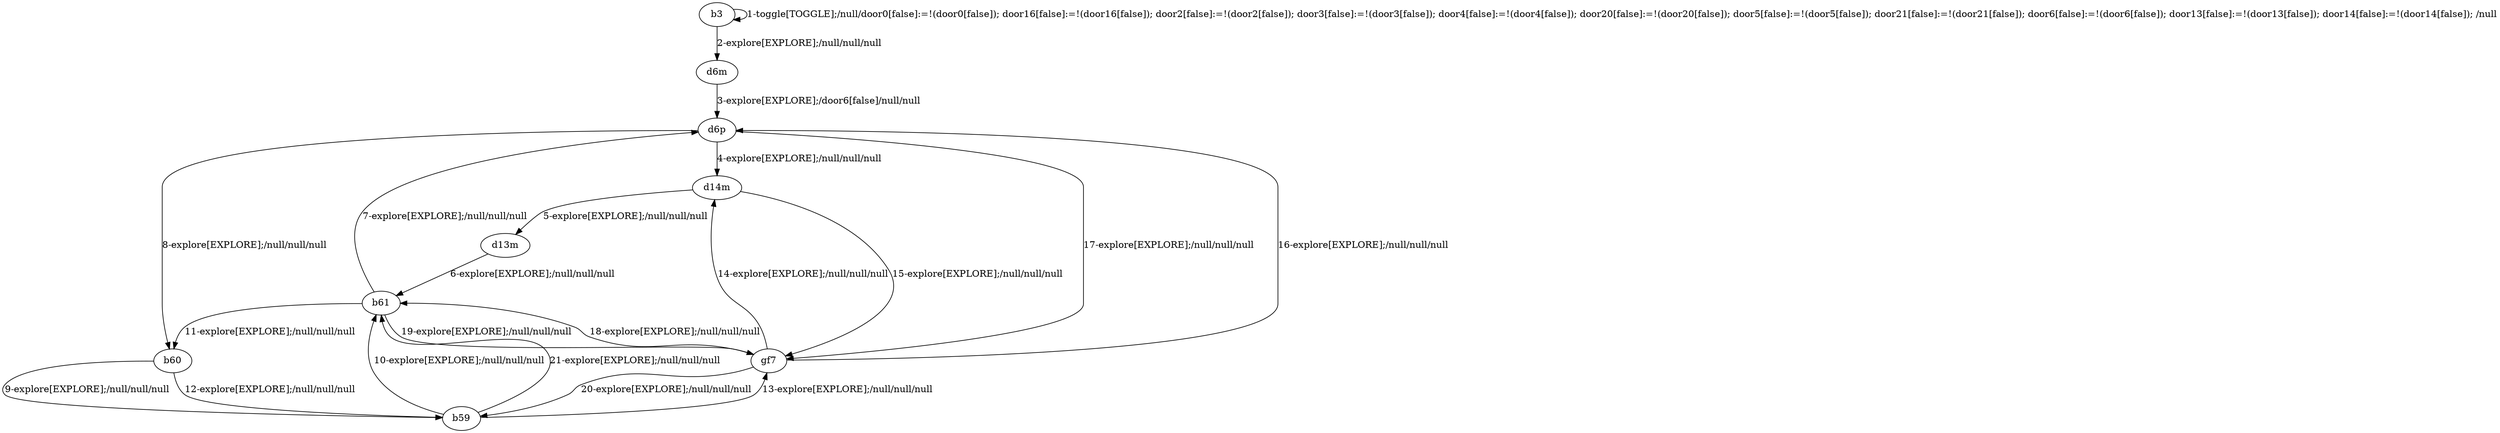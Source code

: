 # Total number of goals covered by this test: 1
# gf7 --> d6p

digraph g {
"b3" -> "b3" [label = "1-toggle[TOGGLE];/null/door0[false]:=!(door0[false]); door16[false]:=!(door16[false]); door2[false]:=!(door2[false]); door3[false]:=!(door3[false]); door4[false]:=!(door4[false]); door20[false]:=!(door20[false]); door5[false]:=!(door5[false]); door21[false]:=!(door21[false]); door6[false]:=!(door6[false]); door13[false]:=!(door13[false]); door14[false]:=!(door14[false]); /null"];
"b3" -> "d6m" [label = "2-explore[EXPLORE];/null/null/null"];
"d6m" -> "d6p" [label = "3-explore[EXPLORE];/door6[false]/null/null"];
"d6p" -> "d14m" [label = "4-explore[EXPLORE];/null/null/null"];
"d14m" -> "d13m" [label = "5-explore[EXPLORE];/null/null/null"];
"d13m" -> "b61" [label = "6-explore[EXPLORE];/null/null/null"];
"b61" -> "d6p" [label = "7-explore[EXPLORE];/null/null/null"];
"d6p" -> "b60" [label = "8-explore[EXPLORE];/null/null/null"];
"b60" -> "b59" [label = "9-explore[EXPLORE];/null/null/null"];
"b59" -> "b61" [label = "10-explore[EXPLORE];/null/null/null"];
"b61" -> "b60" [label = "11-explore[EXPLORE];/null/null/null"];
"b60" -> "b59" [label = "12-explore[EXPLORE];/null/null/null"];
"b59" -> "gf7" [label = "13-explore[EXPLORE];/null/null/null"];
"gf7" -> "d14m" [label = "14-explore[EXPLORE];/null/null/null"];
"d14m" -> "gf7" [label = "15-explore[EXPLORE];/null/null/null"];
"gf7" -> "d6p" [label = "16-explore[EXPLORE];/null/null/null"];
"d6p" -> "gf7" [label = "17-explore[EXPLORE];/null/null/null"];
"gf7" -> "b61" [label = "18-explore[EXPLORE];/null/null/null"];
"b61" -> "gf7" [label = "19-explore[EXPLORE];/null/null/null"];
"gf7" -> "b59" [label = "20-explore[EXPLORE];/null/null/null"];
"b59" -> "b61" [label = "21-explore[EXPLORE];/null/null/null"];
}